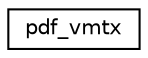 digraph "Graphical Class Hierarchy"
{
 // LATEX_PDF_SIZE
  edge [fontname="Helvetica",fontsize="10",labelfontname="Helvetica",labelfontsize="10"];
  node [fontname="Helvetica",fontsize="10",shape=record];
  rankdir="LR";
  Node0 [label="pdf_vmtx",height=0.2,width=0.4,color="black", fillcolor="white", style="filled",URL="$structpdf__vmtx.html",tooltip=" "];
}
